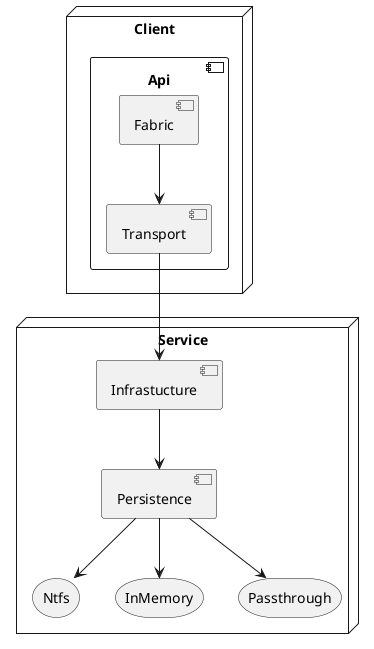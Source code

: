 @startuml

node Client {
    component Api {
        component Fabric {
        }
        component Transport {
        }
        Fabric  --> Transport
    }
}

node Service {
    component "Infrastucture" as Infrastructure {
    '    component Hosting {
    '    }
    '    component Storages
    '    component Spaces
    '    component Accounts
    '    component Roots
    '    component Entries
    '    component Content
    '
    '    Storages -- Spaces
    '    Spaces -- Accounts
    }
    component "Persistence" as Persistence {
    '    component Properties
    '    component Components
    '    component Items
    '    component Blobs
    '    component Containers
    'note right of Items : "General storage"
    }

        storage Ntfs {
        }
        storage InMemory {
        }
        storage Passthrough {
        }

}


Transport --> Infrastructure
Infrastructure --> Persistence
Persistence --> Ntfs
Persistence --> InMemory
Persistence --> Passthrough



@enduml
